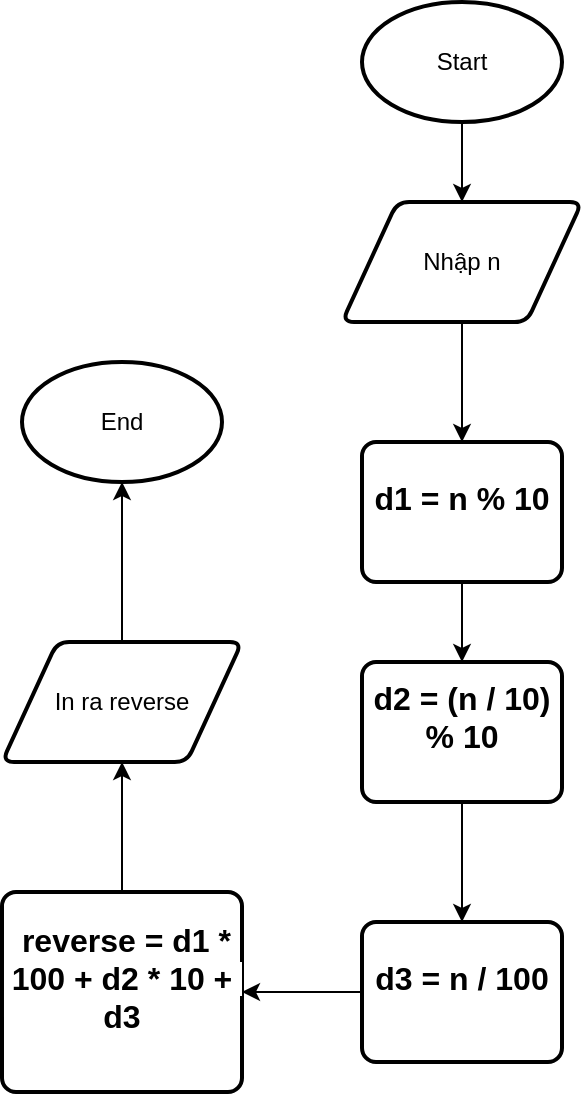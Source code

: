 <mxfile version="28.2.5">
  <diagram name="Trang-1" id="3b4nSoBzSmbdG8Wnd5Co">
    <mxGraphModel dx="1273" dy="570" grid="1" gridSize="10" guides="1" tooltips="1" connect="1" arrows="1" fold="1" page="1" pageScale="1" pageWidth="3300" pageHeight="4681" math="0" shadow="0">
      <root>
        <mxCell id="0" />
        <mxCell id="1" parent="0" />
        <mxCell id="MbePaW3NE5h9Q77ct022-3" value="" style="edgeStyle=orthogonalEdgeStyle;rounded=0;orthogonalLoop=1;jettySize=auto;html=1;" edge="1" parent="1" source="MbePaW3NE5h9Q77ct022-1" target="MbePaW3NE5h9Q77ct022-2">
          <mxGeometry relative="1" as="geometry" />
        </mxCell>
        <mxCell id="MbePaW3NE5h9Q77ct022-1" value="Start" style="strokeWidth=2;html=1;shape=mxgraph.flowchart.start_1;whiteSpace=wrap;" vertex="1" parent="1">
          <mxGeometry x="470" y="150" width="100" height="60" as="geometry" />
        </mxCell>
        <mxCell id="MbePaW3NE5h9Q77ct022-5" value="" style="edgeStyle=orthogonalEdgeStyle;rounded=0;orthogonalLoop=1;jettySize=auto;html=1;" edge="1" parent="1" source="MbePaW3NE5h9Q77ct022-2" target="MbePaW3NE5h9Q77ct022-4">
          <mxGeometry relative="1" as="geometry" />
        </mxCell>
        <mxCell id="MbePaW3NE5h9Q77ct022-2" value="Nhập n" style="shape=parallelogram;html=1;strokeWidth=2;perimeter=parallelogramPerimeter;whiteSpace=wrap;rounded=1;arcSize=12;size=0.23;" vertex="1" parent="1">
          <mxGeometry x="460" y="250" width="120" height="60" as="geometry" />
        </mxCell>
        <mxCell id="MbePaW3NE5h9Q77ct022-7" value="" style="edgeStyle=orthogonalEdgeStyle;rounded=0;orthogonalLoop=1;jettySize=auto;html=1;" edge="1" parent="1" source="MbePaW3NE5h9Q77ct022-4" target="MbePaW3NE5h9Q77ct022-6">
          <mxGeometry relative="1" as="geometry" />
        </mxCell>
        <mxCell id="MbePaW3NE5h9Q77ct022-4" value="&#xa;&lt;strong style=&quot;box-sizing: border-box; margin: 0px; padding: 0px; font-weight: bolder; color: rgb(0, 0, 0); font-family: Arial, sans-serif; font-size: 16px; font-style: normal; font-variant-ligatures: normal; font-variant-caps: normal; letter-spacing: normal; orphans: 2; text-align: start; text-indent: 0px; text-transform: none; widows: 2; word-spacing: 0px; -webkit-text-stroke-width: 0px; white-space: pre-wrap; background-color: rgb(255, 255, 255); text-decoration-thickness: initial; text-decoration-style: initial; text-decoration-color: initial;&quot;&gt;d1 = n % 10&lt;/strong&gt;&#xa;&#xa;" style="rounded=1;whiteSpace=wrap;html=1;absoluteArcSize=1;arcSize=14;strokeWidth=2;" vertex="1" parent="1">
          <mxGeometry x="470" y="370" width="100" height="70" as="geometry" />
        </mxCell>
        <mxCell id="MbePaW3NE5h9Q77ct022-9" value="" style="edgeStyle=orthogonalEdgeStyle;rounded=0;orthogonalLoop=1;jettySize=auto;html=1;" edge="1" parent="1" source="MbePaW3NE5h9Q77ct022-6" target="MbePaW3NE5h9Q77ct022-8">
          <mxGeometry relative="1" as="geometry" />
        </mxCell>
        <mxCell id="MbePaW3NE5h9Q77ct022-6" value="&#xa;&lt;strong style=&quot;box-sizing: border-box; margin: 0px; padding: 0px; font-weight: bolder; color: rgb(0, 0, 0); font-family: Arial, sans-serif; font-size: 16px; font-style: normal; font-variant-ligatures: normal; font-variant-caps: normal; letter-spacing: normal; orphans: 2; text-align: start; text-indent: 0px; text-transform: none; widows: 2; word-spacing: 0px; -webkit-text-stroke-width: 0px; white-space: pre-wrap; background-color: rgb(255, 255, 255); text-decoration-thickness: initial; text-decoration-style: initial; text-decoration-color: initial;&quot;&gt;d2 = (n / 10) % 10&lt;/strong&gt;&#xa;&#xa;" style="rounded=1;whiteSpace=wrap;html=1;absoluteArcSize=1;arcSize=14;strokeWidth=2;" vertex="1" parent="1">
          <mxGeometry x="470" y="480" width="100" height="70" as="geometry" />
        </mxCell>
        <mxCell id="MbePaW3NE5h9Q77ct022-11" value="" style="edgeStyle=orthogonalEdgeStyle;rounded=0;orthogonalLoop=1;jettySize=auto;html=1;" edge="1" parent="1" source="MbePaW3NE5h9Q77ct022-8" target="MbePaW3NE5h9Q77ct022-10">
          <mxGeometry relative="1" as="geometry" />
        </mxCell>
        <mxCell id="MbePaW3NE5h9Q77ct022-8" value="&#xa;&lt;strong style=&quot;box-sizing: border-box; margin: 0px; padding: 0px; font-weight: bolder; color: rgb(0, 0, 0); font-family: Arial, sans-serif; font-size: 16px; font-style: normal; font-variant-ligatures: normal; font-variant-caps: normal; letter-spacing: normal; orphans: 2; text-align: start; text-indent: 0px; text-transform: none; widows: 2; word-spacing: 0px; -webkit-text-stroke-width: 0px; white-space: pre-wrap; background-color: rgb(255, 255, 255); text-decoration-thickness: initial; text-decoration-style: initial; text-decoration-color: initial;&quot;&gt;d3 = n / 100&lt;/strong&gt;&#xa;&#xa;" style="rounded=1;whiteSpace=wrap;html=1;absoluteArcSize=1;arcSize=14;strokeWidth=2;" vertex="1" parent="1">
          <mxGeometry x="470" y="610" width="100" height="70" as="geometry" />
        </mxCell>
        <mxCell id="MbePaW3NE5h9Q77ct022-13" value="" style="edgeStyle=orthogonalEdgeStyle;rounded=0;orthogonalLoop=1;jettySize=auto;html=1;" edge="1" parent="1" source="MbePaW3NE5h9Q77ct022-10" target="MbePaW3NE5h9Q77ct022-12">
          <mxGeometry relative="1" as="geometry" />
        </mxCell>
        <mxCell id="MbePaW3NE5h9Q77ct022-10" value="&#xa;&lt;span style=&quot;box-sizing: border-box; margin: 0px; padding: 0px; color: rgb(0, 0, 0); font-family: Arial, sans-serif; font-size: 16px; font-style: normal; font-variant: normal; font-weight: 400; letter-spacing: normal; orphans: 2; text-align: start; text-indent: 0px; text-transform: none; widows: 2; word-spacing: 0px; -webkit-text-stroke-width: 0px; white-space: pre-wrap; background-color: rgb(255, 255, 255); text-decoration: none; vertical-align: baseline;&quot;&gt;&amp;nbsp;&lt;/span&gt;&lt;span style=&quot;box-sizing: border-box; margin: 0px; padding: 0px; color: rgb(0, 0, 0); font-family: Arial, sans-serif; font-size: 16px; font-style: normal; font-variant: normal; font-weight: 400; letter-spacing: normal; orphans: 2; text-align: start; text-indent: 0px; text-transform: none; widows: 2; word-spacing: 0px; -webkit-text-stroke-width: 0px; white-space: pre-wrap; background-color: rgb(255, 255, 255); text-decoration: none; vertical-align: baseline;&quot;&gt;&lt;strong style=&quot;box-sizing: border-box; margin: 0px; padding: 0px; font-weight: bolder;&quot;&gt;reverse = d1 * 100 + d2 * 10 + d3&lt;/strong&gt;&lt;/span&gt;&#xa;&#xa;" style="rounded=1;whiteSpace=wrap;html=1;absoluteArcSize=1;arcSize=14;strokeWidth=2;" vertex="1" parent="1">
          <mxGeometry x="290" y="595" width="120" height="100" as="geometry" />
        </mxCell>
        <mxCell id="MbePaW3NE5h9Q77ct022-15" value="" style="edgeStyle=orthogonalEdgeStyle;rounded=0;orthogonalLoop=1;jettySize=auto;html=1;" edge="1" parent="1" source="MbePaW3NE5h9Q77ct022-12" target="MbePaW3NE5h9Q77ct022-14">
          <mxGeometry relative="1" as="geometry" />
        </mxCell>
        <mxCell id="MbePaW3NE5h9Q77ct022-12" value="In ra reverse" style="shape=parallelogram;html=1;strokeWidth=2;perimeter=parallelogramPerimeter;whiteSpace=wrap;rounded=1;arcSize=12;size=0.23;" vertex="1" parent="1">
          <mxGeometry x="290" y="470" width="120" height="60" as="geometry" />
        </mxCell>
        <mxCell id="MbePaW3NE5h9Q77ct022-14" value="End" style="strokeWidth=2;html=1;shape=mxgraph.flowchart.start_1;whiteSpace=wrap;" vertex="1" parent="1">
          <mxGeometry x="300" y="330" width="100" height="60" as="geometry" />
        </mxCell>
      </root>
    </mxGraphModel>
  </diagram>
</mxfile>
